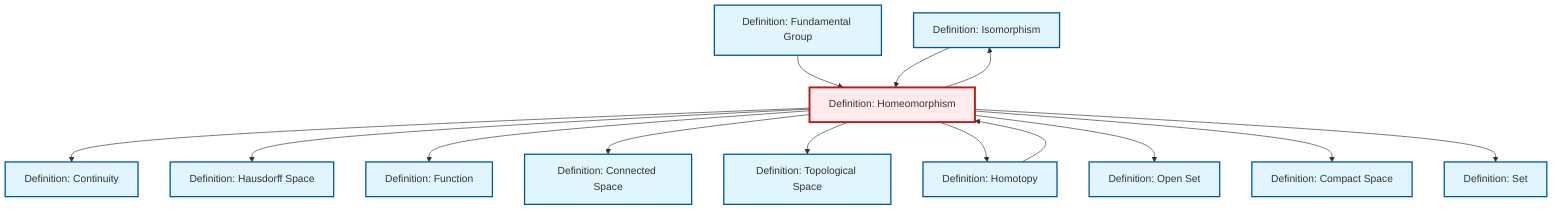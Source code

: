 graph TD
    classDef definition fill:#e1f5fe,stroke:#01579b,stroke-width:2px
    classDef theorem fill:#f3e5f5,stroke:#4a148c,stroke-width:2px
    classDef axiom fill:#fff3e0,stroke:#e65100,stroke-width:2px
    classDef example fill:#e8f5e9,stroke:#1b5e20,stroke-width:2px
    classDef current fill:#ffebee,stroke:#b71c1c,stroke-width:3px
    def-isomorphism["Definition: Isomorphism"]:::definition
    def-fundamental-group["Definition: Fundamental Group"]:::definition
    def-connected["Definition: Connected Space"]:::definition
    def-homotopy["Definition: Homotopy"]:::definition
    def-open-set["Definition: Open Set"]:::definition
    def-set["Definition: Set"]:::definition
    def-homeomorphism["Definition: Homeomorphism"]:::definition
    def-continuity["Definition: Continuity"]:::definition
    def-function["Definition: Function"]:::definition
    def-compact["Definition: Compact Space"]:::definition
    def-topological-space["Definition: Topological Space"]:::definition
    def-hausdorff["Definition: Hausdorff Space"]:::definition
    def-homeomorphism --> def-continuity
    def-homeomorphism --> def-hausdorff
    def-homeomorphism --> def-function
    def-fundamental-group --> def-homeomorphism
    def-homotopy --> def-homeomorphism
    def-isomorphism --> def-homeomorphism
    def-homeomorphism --> def-connected
    def-homeomorphism --> def-topological-space
    def-homeomorphism --> def-homotopy
    def-homeomorphism --> def-isomorphism
    def-homeomorphism --> def-open-set
    def-homeomorphism --> def-compact
    def-homeomorphism --> def-set
    class def-homeomorphism current